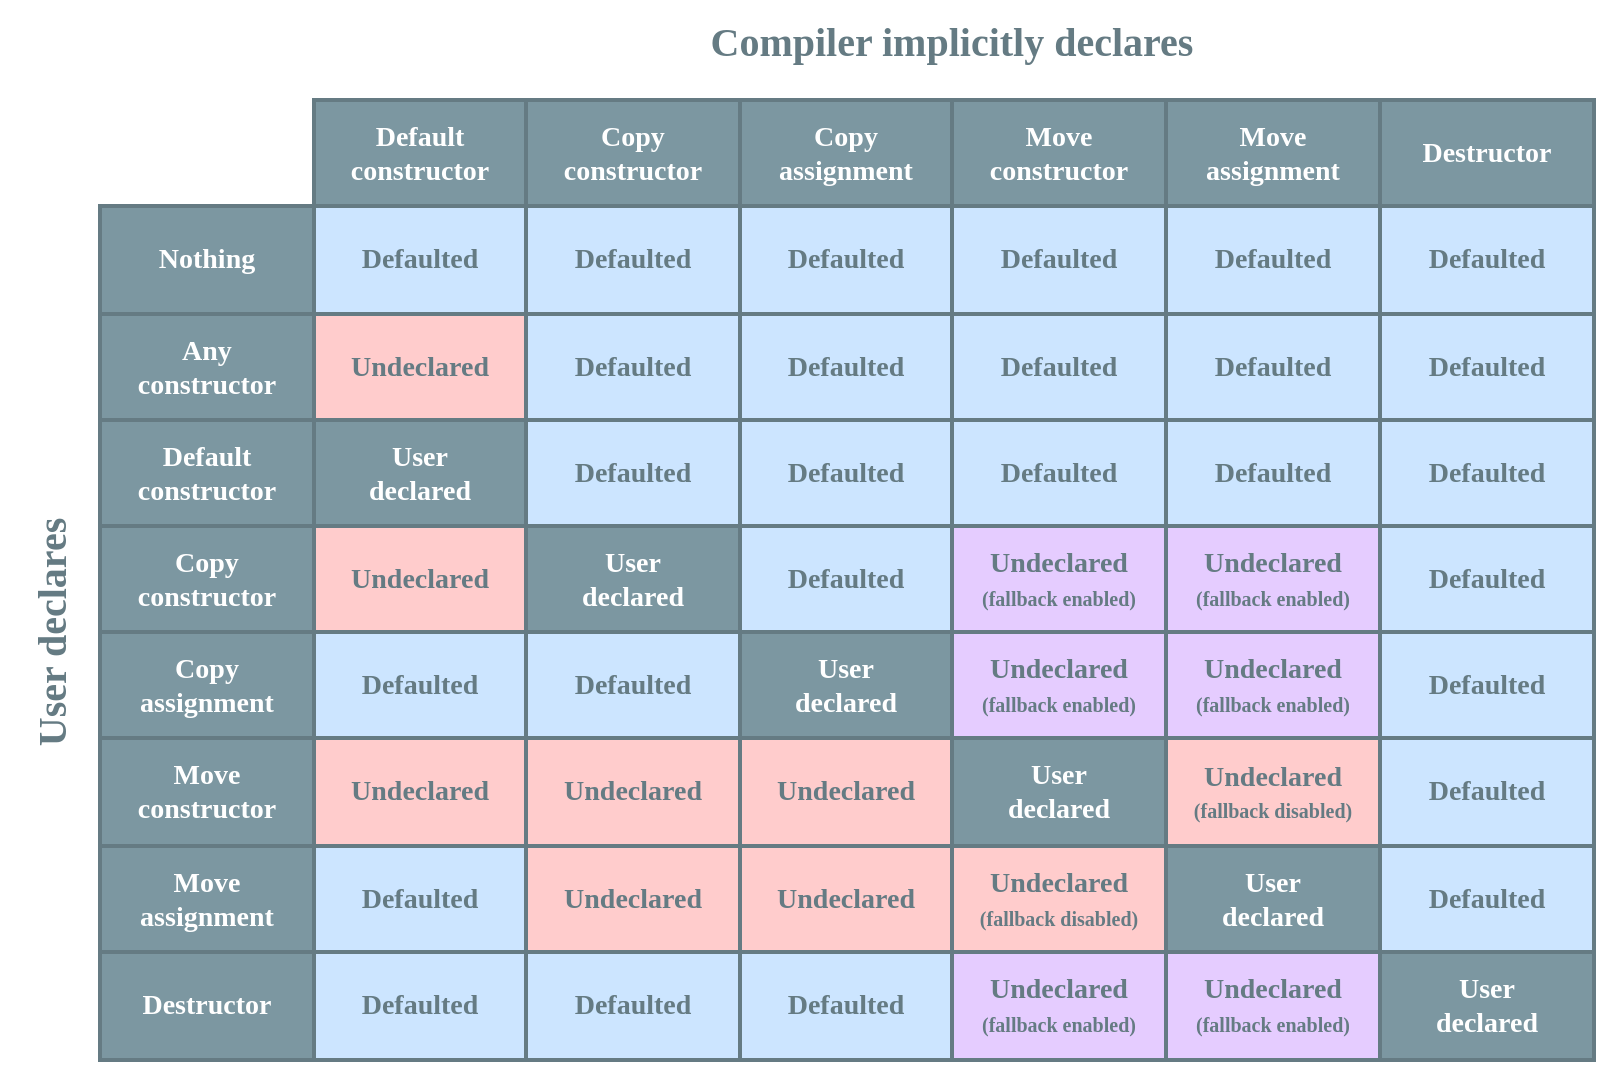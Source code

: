 <mxfile version="13.4.5" type="device"><diagram id="DsYhUr4cd_G1YVojlsjP" name="Page-1"><mxGraphModel dx="982" dy="595" grid="1" gridSize="10" guides="1" tooltips="1" connect="1" arrows="1" fold="1" page="1" pageScale="1" pageWidth="900" pageHeight="600" math="0" shadow="0" extFonts="Ubuntu^https://fonts.googleapis.com/css?family=Ubuntu|Inconsolata^https://fonts.googleapis.com/css?family=Inconsolata"><root><mxCell id="0"/><mxCell id="1" parent="0"/><mxCell id="27Cde9gf_TuyGx3KjBF0-42" value="" style="rounded=0;whiteSpace=wrap;html=1;labelBackgroundColor=none;fillColor=none;fontFamily=Ubuntu;fontSize=14;fontColor=#657B83;strokeColor=none;" parent="1" vertex="1"><mxGeometry x="30" y="30" width="810" height="540" as="geometry"/></mxCell><mxCell id="27Cde9gf_TuyGx3KjBF0-1" value="&lt;font style=&quot;font-size: 20px&quot; face=&quot;Ubuntu&quot; color=&quot;#657b83&quot;&gt;&lt;b&gt;Compiler implicitly declares&lt;/b&gt;&lt;/font&gt;" style="text;html=1;strokeColor=none;fillColor=none;align=center;verticalAlign=middle;whiteSpace=wrap;rounded=0;" parent="1" vertex="1"><mxGeometry x="351" y="40" width="310" height="20" as="geometry"/></mxCell><mxCell id="27Cde9gf_TuyGx3KjBF0-2" value="&lt;font style=&quot;font-size: 20px&quot; face=&quot;Ubuntu&quot; color=&quot;#657b83&quot;&gt;&lt;b&gt;User declares&lt;/b&gt;&lt;/font&gt;" style="text;html=1;strokeColor=none;fillColor=none;align=center;verticalAlign=middle;whiteSpace=wrap;rounded=0;rotation=-90;" parent="1" vertex="1"><mxGeometry x="-100" y="336" width="310" height="20" as="geometry"/></mxCell><mxCell id="27Cde9gf_TuyGx3KjBF0-4" value="&lt;meta charset=&quot;utf-8&quot;&gt;&lt;span style=&quot;color: rgb(101, 123, 131); font-family: ubuntu; font-size: 14px; letter-spacing: normal; text-align: center; text-indent: 0px; text-transform: none; word-spacing: 0px; display: inline; float: none;&quot;&gt;Defaulted&lt;/span&gt;" style="shape=partialRectangle;html=1;whiteSpace=wrap;connectable=0;fillColor=#CCE5FF;strokeWidth=2;strokeColor=#657B83;fontColor=#657B83;fontFamily=Ubuntu;fontSize=14;fontStyle=1;labelBackgroundColor=none;" parent="1" vertex="1"><mxGeometry x="613" y="240" width="107" height="53" as="geometry"/></mxCell><mxCell id="27Cde9gf_TuyGx3KjBF0-5" value="Undeclared&lt;br&gt;&lt;font style=&quot;font-size: 10px&quot;&gt;(fallback enabled)&lt;/font&gt;" style="shape=partialRectangle;html=1;whiteSpace=wrap;connectable=0;fillColor=#E5CCFF;strokeWidth=2;strokeColor=#657B83;fontColor=#657B83;fontFamily=Ubuntu;fontSize=14;fontStyle=1;labelBackgroundColor=none;" parent="1" vertex="1"><mxGeometry x="613" y="506" width="107" height="54" as="geometry"/></mxCell><mxCell id="27Cde9gf_TuyGx3KjBF0-6" value="Undeclared&lt;br&gt;&lt;font style=&quot;font-size: 10px&quot;&gt;(fallback enabled)&lt;/font&gt;" style="shape=partialRectangle;html=1;whiteSpace=wrap;connectable=0;fillColor=#E5CCFF;strokeWidth=2;strokeColor=#657B83;fontColor=#657B83;fontFamily=Ubuntu;fontSize=14;fontStyle=1;labelBackgroundColor=none;" parent="1" vertex="1"><mxGeometry x="613" y="293" width="107" height="53" as="geometry"/></mxCell><mxCell id="27Cde9gf_TuyGx3KjBF0-7" value="Move&lt;br&gt;assignment" style="shape=partialRectangle;html=1;whiteSpace=wrap;connectable=0;fillColor=#7C97A1;strokeWidth=2;strokeColor=#657B83;fontColor=#FFFFFF;fontFamily=Ubuntu;fontSize=14;fontStyle=1" parent="1" vertex="1"><mxGeometry x="613" y="80" width="107" height="53" as="geometry"/></mxCell><mxCell id="27Cde9gf_TuyGx3KjBF0-8" value="Defaulted" style="shape=partialRectangle;html=1;whiteSpace=wrap;connectable=0;fillColor=#CCE5FF;strokeWidth=2;strokeColor=#657B83;fontColor=#657B83;fontFamily=Ubuntu;fontSize=14;fontStyle=1;labelBackgroundColor=none;" parent="1" vertex="1"><mxGeometry x="613" y="133" width="107" height="54" as="geometry"/></mxCell><mxCell id="27Cde9gf_TuyGx3KjBF0-9" value="&lt;meta charset=&quot;utf-8&quot;&gt;&lt;span style=&quot;color: rgb(101, 123, 131); font-family: ubuntu; font-size: 14px; letter-spacing: normal; text-align: center; text-indent: 0px; text-transform: none; word-spacing: 0px; display: inline; float: none;&quot;&gt;Defaulted&lt;/span&gt;" style="shape=partialRectangle;html=1;whiteSpace=wrap;connectable=0;fillColor=#CCE5FF;strokeWidth=2;strokeColor=#657B83;fontColor=#657B83;fontFamily=Ubuntu;fontSize=14;fontStyle=1;labelBackgroundColor=none;" parent="1" vertex="1"><mxGeometry x="613" y="187" width="107" height="53" as="geometry"/></mxCell><mxCell id="27Cde9gf_TuyGx3KjBF0-37" value="Undeclared&lt;br&gt;&lt;font style=&quot;font-size: 10px&quot;&gt;(fallback enabled)&lt;/font&gt;" style="shape=partialRectangle;html=1;whiteSpace=wrap;connectable=0;fillColor=#E5CCFF;strokeWidth=2;strokeColor=#657B83;fontColor=#657B83;fontFamily=Ubuntu;fontSize=14;fontStyle=1;labelBackgroundColor=none;" parent="1" vertex="1"><mxGeometry x="613" y="346" width="107" height="53" as="geometry"/></mxCell><mxCell id="27Cde9gf_TuyGx3KjBF0-38" value="&lt;span style=&quot;font-size: 14px&quot;&gt;Undeclared&lt;/span&gt;&lt;br style=&quot;font-size: 14px&quot;&gt;&lt;font style=&quot;font-size: 10px&quot;&gt;(fallback disabled)&lt;/font&gt;" style="shape=partialRectangle;html=1;whiteSpace=wrap;connectable=0;strokeWidth=2;strokeColor=#657B83;fontColor=#657B83;fontFamily=Ubuntu;fontStyle=1;labelBackgroundColor=none;fillColor=#FFCCCC;" parent="1" vertex="1"><mxGeometry x="613" y="399" width="107" height="54" as="geometry"/></mxCell><mxCell id="27Cde9gf_TuyGx3KjBF0-39" value="&lt;meta charset=&quot;utf-8&quot;&gt;&lt;span style=&quot;font-family: ubuntu; font-size: 14px; letter-spacing: normal; text-align: center; text-indent: 0px; text-transform: none; word-spacing: 0px; display: inline; float: none;&quot;&gt;User&lt;/span&gt;&lt;br style=&quot;font-family: ubuntu; font-size: 14px; letter-spacing: normal; text-align: center; text-indent: 0px; text-transform: none; word-spacing: 0px;&quot;&gt;&lt;span style=&quot;font-family: ubuntu; font-size: 14px; letter-spacing: normal; text-align: center; text-indent: 0px; text-transform: none; word-spacing: 0px; display: inline; float: none;&quot;&gt;declared&lt;/span&gt;" style="shape=partialRectangle;html=1;whiteSpace=wrap;connectable=0;fillColor=#7C97A1;strokeWidth=2;strokeColor=#657B83;fontColor=#FFFFFF;fontFamily=Ubuntu;fontStyle=1;labelBackgroundColor=none;" parent="1" vertex="1"><mxGeometry x="613" y="453" width="107" height="53" as="geometry"/></mxCell><mxCell id="27Cde9gf_TuyGx3KjBF0-40" value="&lt;span style=&quot;font-size: 14px&quot;&gt;&lt;font style=&quot;font-size: 14px&quot;&gt;Default&lt;br&gt;constructor&lt;/font&gt;&lt;/span&gt;" style="shape=partialRectangle;html=1;whiteSpace=wrap;connectable=0;fillColor=#7C97A1;strokeWidth=2;strokeColor=#657B83;fontColor=#FFFFFF;fontFamily=Ubuntu;fontSize=14;fontStyle=1" parent="1" vertex="1"><mxGeometry x="187" y="80" width="106" height="53" as="geometry"/></mxCell><mxCell id="27Cde9gf_TuyGx3KjBF0-41" value="Destructor" style="shape=partialRectangle;html=1;whiteSpace=wrap;connectable=0;fillColor=#7C97A1;strokeWidth=2;strokeColor=#657B83;fontColor=#FFFFFF;fontFamily=Ubuntu;fontSize=14;fontStyle=1" parent="1" vertex="1"><mxGeometry x="720" y="80" width="107" height="53" as="geometry"/></mxCell><mxCell id="Ty6f3pxbvOMexGkew1yE-15" value="" style="html=1;whiteSpace=wrap;collapsible=0;dropTarget=0;pointerEvents=0;fillColor=#7C97A1;strokeColor=#657B83;points=[[0,0.5],[1,0.5]];portConstraint=eastwest;strokeWidth=2;fontColor=#FFFFFF;fontFamily=Ubuntu;fontSize=14;fontStyle=1" parent="1" vertex="1"><mxGeometry x="293" y="80" width="320" height="53" as="geometry"/></mxCell><mxCell id="Ty6f3pxbvOMexGkew1yE-19" value="" style="html=1;whiteSpace=wrap;collapsible=0;dropTarget=0;pointerEvents=0;fillColor=none;strokeColor=#657B83;points=[[0,0.5],[1,0.5]];portConstraint=eastwest;strokeWidth=2;fontColor=#657B83;fontFamily=Ubuntu;fontSize=14;fontStyle=1" parent="1" vertex="1"><mxGeometry x="293" y="133" width="320" height="54" as="geometry"/></mxCell><mxCell id="Ty6f3pxbvOMexGkew1yE-23" value="" style="html=1;whiteSpace=wrap;collapsible=0;dropTarget=0;pointerEvents=0;fillColor=none;strokeColor=#657B83;points=[[0,0.5],[1,0.5]];portConstraint=eastwest;strokeWidth=2;fontColor=#657B83;fontFamily=Ubuntu;fontSize=14;fontStyle=1" parent="1" vertex="1"><mxGeometry x="293" y="187" width="320" height="53" as="geometry"/></mxCell><mxCell id="Ty6f3pxbvOMexGkew1yE-20" value="Defaulted" style="shape=partialRectangle;html=1;whiteSpace=wrap;connectable=0;fillColor=#CCE5FF;strokeWidth=2;strokeColor=#657B83;fontColor=#657B83;fontFamily=Ubuntu;fontSize=14;fontStyle=1;labelBackgroundColor=none;" parent="1" vertex="1"><mxGeometry x="293" y="133" width="107" height="54" as="geometry"/></mxCell><mxCell id="Ty6f3pxbvOMexGkew1yE-21" value="Defaulted" style="shape=partialRectangle;html=1;whiteSpace=wrap;connectable=0;fillColor=#CCE5FF;strokeWidth=2;strokeColor=#657B83;fontColor=#657B83;fontFamily=Ubuntu;fontSize=14;fontStyle=1;labelBackgroundColor=none;" parent="1" vertex="1"><mxGeometry x="400" y="133" width="106" height="54" as="geometry"/></mxCell><mxCell id="Ty6f3pxbvOMexGkew1yE-22" value="Defaulted" style="shape=partialRectangle;html=1;whiteSpace=wrap;connectable=0;fillColor=#CCE5FF;strokeWidth=2;strokeColor=#657B83;fontColor=#657B83;fontFamily=Ubuntu;fontSize=14;fontStyle=1;labelBackgroundColor=none;" parent="1" vertex="1"><mxGeometry x="506" y="133" width="107" height="54" as="geometry"/></mxCell><mxCell id="Ty6f3pxbvOMexGkew1yE-7" value="Nothing" style="shape=partialRectangle;html=1;whiteSpace=wrap;connectable=0;fillColor=#7C97A1;strokeWidth=2;strokeColor=#657B83;fontColor=#FFFFFF;fontFamily=Ubuntu;fontSize=14;fontStyle=1" parent="1" vertex="1"><mxGeometry x="80" y="133" width="107" height="54" as="geometry"/></mxCell><mxCell id="Ty6f3pxbvOMexGkew1yE-8" value="Defaulted" style="shape=partialRectangle;html=1;whiteSpace=wrap;connectable=0;fillColor=#CCE5FF;strokeWidth=2;strokeColor=#657B83;fontColor=#657B83;fontFamily=Ubuntu;fontSize=14;fontStyle=1" parent="1" vertex="1"><mxGeometry x="187" y="133" width="106" height="54" as="geometry"/></mxCell><mxCell id="Ty6f3pxbvOMexGkew1yE-9" value="Defaulted" style="shape=partialRectangle;html=1;whiteSpace=wrap;connectable=0;fillColor=#CCE5FF;strokeWidth=2;strokeColor=#657B83;fontColor=#657B83;fontFamily=Ubuntu;fontSize=14;fontStyle=1;labelBackgroundColor=none;" parent="1" vertex="1"><mxGeometry x="720" y="133" width="107" height="54" as="geometry"/></mxCell><mxCell id="Ty6f3pxbvOMexGkew1yE-11" value="Any&lt;br&gt;constructor" style="shape=partialRectangle;html=1;whiteSpace=wrap;connectable=0;fillColor=#7C97A1;strokeWidth=2;strokeColor=#657B83;fontColor=#FFFFFF;fontFamily=Ubuntu;fontSize=14;fontStyle=1" parent="1" vertex="1"><mxGeometry x="80" y="187" width="107" height="53" as="geometry"/></mxCell><mxCell id="Ty6f3pxbvOMexGkew1yE-12" value="Undeclared" style="shape=partialRectangle;html=1;whiteSpace=wrap;connectable=0;strokeWidth=2;strokeColor=#657B83;fontColor=#657B83;fontFamily=Ubuntu;fontSize=14;fontStyle=1;labelBackgroundColor=none;fillColor=#FFCCCC;" parent="1" vertex="1"><mxGeometry x="187" y="187" width="106" height="53" as="geometry"/></mxCell><mxCell id="Ty6f3pxbvOMexGkew1yE-13" value="&lt;span&gt;Defaulted&lt;/span&gt;" style="shape=partialRectangle;html=1;whiteSpace=wrap;connectable=0;fillColor=#CCE5FF;strokeWidth=2;strokeColor=#657B83;fontColor=#657B83;fontFamily=Ubuntu;fontSize=14;fontStyle=1;labelBackgroundColor=none;" parent="1" vertex="1"><mxGeometry x="720" y="187" width="107" height="53" as="geometry"/></mxCell><mxCell id="Ty6f3pxbvOMexGkew1yE-47" value="&lt;span&gt;Destructor&lt;/span&gt;" style="shape=partialRectangle;html=1;whiteSpace=wrap;connectable=0;fillColor=#7C97A1;strokeWidth=2;strokeColor=#657B83;fontColor=#FFFFFF;fontFamily=Ubuntu;fontSize=14;fontStyle=1" parent="1" vertex="1"><mxGeometry x="80" y="506" width="107" height="54" as="geometry"/></mxCell><mxCell id="Ty6f3pxbvOMexGkew1yE-48" value="&lt;meta charset=&quot;utf-8&quot;&gt;&lt;span style=&quot;color: rgb(101, 123, 131); font-family: ubuntu; font-size: 14px; letter-spacing: normal; text-align: center; text-indent: 0px; text-transform: none; word-spacing: 0px; display: inline; float: none;&quot;&gt;Defaulted&lt;/span&gt;" style="shape=partialRectangle;html=1;whiteSpace=wrap;connectable=0;fillColor=#CCE5FF;strokeWidth=2;strokeColor=#657B83;fontColor=#657B83;fontFamily=Ubuntu;fontSize=14;fontStyle=1;labelBackgroundColor=none;" parent="1" vertex="1"><mxGeometry x="187" y="506" width="106" height="54" as="geometry"/></mxCell><mxCell id="Ty6f3pxbvOMexGkew1yE-49" value="&lt;span&gt;User&lt;/span&gt;&lt;br&gt;&lt;span&gt;declared&lt;/span&gt;" style="shape=partialRectangle;html=1;whiteSpace=wrap;connectable=0;fillColor=#7C97A1;strokeWidth=2;strokeColor=#657B83;fontColor=#FFFFFF;fontFamily=Ubuntu;fontSize=14;fontStyle=1" parent="1" vertex="1"><mxGeometry x="720" y="506" width="107" height="54" as="geometry"/></mxCell><mxCell id="Ty6f3pxbvOMexGkew1yE-43" value="&lt;span&gt;Default&lt;br&gt;constructor&lt;/span&gt;" style="shape=partialRectangle;html=1;whiteSpace=wrap;connectable=0;fillColor=#7C97A1;strokeWidth=2;strokeColor=#657B83;fontColor=#FFFFFF;fontFamily=Ubuntu;fontSize=14;fontStyle=1" parent="1" vertex="1"><mxGeometry x="80" y="240" width="107" height="53" as="geometry"/></mxCell><mxCell id="Ty6f3pxbvOMexGkew1yE-44" value="User&lt;br&gt;declared" style="shape=partialRectangle;html=1;whiteSpace=wrap;connectable=0;fillColor=#7C97A1;strokeWidth=2;strokeColor=#657B83;fontColor=#FFFFFF;fontFamily=Ubuntu;fontSize=14;fontStyle=1" parent="1" vertex="1"><mxGeometry x="187" y="240" width="106" height="53" as="geometry"/></mxCell><mxCell id="Ty6f3pxbvOMexGkew1yE-45" value="&lt;meta charset=&quot;utf-8&quot;&gt;&lt;span style=&quot;color: rgb(101, 123, 131); font-family: ubuntu; font-size: 14px; letter-spacing: normal; text-align: center; text-indent: 0px; text-transform: none; word-spacing: 0px; display: inline; float: none;&quot;&gt;Defaulted&lt;/span&gt;" style="shape=partialRectangle;html=1;whiteSpace=wrap;connectable=0;fillColor=#CCE5FF;strokeWidth=2;strokeColor=#657B83;fontColor=#657B83;fontFamily=Ubuntu;fontSize=14;fontStyle=1;labelBackgroundColor=none;" parent="1" vertex="1"><mxGeometry x="720" y="240" width="107" height="53" as="geometry"/></mxCell><mxCell id="Ty6f3pxbvOMexGkew1yE-51" value="&lt;span&gt;Copy&lt;br&gt;constructor&lt;/span&gt;" style="shape=partialRectangle;html=1;whiteSpace=wrap;connectable=0;fillColor=#7C97A1;strokeWidth=2;strokeColor=#657B83;fontColor=#FFFFFF;fontFamily=Ubuntu;fontSize=14;fontStyle=1" parent="1" vertex="1"><mxGeometry x="80" y="293" width="107" height="53" as="geometry"/></mxCell><mxCell id="Ty6f3pxbvOMexGkew1yE-52" value="Undeclared" style="shape=partialRectangle;html=1;whiteSpace=wrap;connectable=0;strokeWidth=2;strokeColor=#657B83;fontColor=#657B83;fontFamily=Ubuntu;fontSize=14;fontStyle=1;labelBackgroundColor=none;fillColor=#FFCCCC;" parent="1" vertex="1"><mxGeometry x="187" y="293" width="106" height="53" as="geometry"/></mxCell><mxCell id="Ty6f3pxbvOMexGkew1yE-53" value="&lt;meta charset=&quot;utf-8&quot;&gt;&lt;span style=&quot;color: rgb(101, 123, 131); font-family: ubuntu; font-size: 14px; letter-spacing: normal; text-align: center; text-indent: 0px; text-transform: none; word-spacing: 0px; display: inline; float: none;&quot;&gt;Defaulted&lt;/span&gt;" style="shape=partialRectangle;html=1;whiteSpace=wrap;connectable=0;fillColor=#CCE5FF;strokeWidth=2;strokeColor=#657B83;fontColor=#657B83;fontFamily=Ubuntu;fontSize=14;fontStyle=1;labelBackgroundColor=none;" parent="1" vertex="1"><mxGeometry x="720" y="293" width="107" height="53" as="geometry"/></mxCell><mxCell id="27Cde9gf_TuyGx3KjBF0-13" value="&lt;span style=&quot;font-family: ubuntu; font-size: 14px; font-style: normal; font-weight: 700; letter-spacing: normal; text-align: center; text-indent: 0px; text-transform: none; word-spacing: 0px; display: inline; float: none;&quot;&gt;Copy&lt;br&gt;assignment&lt;/span&gt;" style="shape=partialRectangle;html=1;whiteSpace=wrap;connectable=0;fillColor=#7C97A1;strokeWidth=2;strokeColor=#657B83;fontColor=#FFFFFF;fontFamily=Ubuntu;fontSize=14;fontStyle=1;labelBackgroundColor=none;" parent="1" vertex="1"><mxGeometry x="80" y="346" width="107" height="53" as="geometry"/></mxCell><mxCell id="27Cde9gf_TuyGx3KjBF0-14" value="&lt;span&gt;Defaulted&lt;/span&gt;" style="shape=partialRectangle;html=1;whiteSpace=wrap;connectable=0;fillColor=#CCE5FF;strokeWidth=2;strokeColor=#657B83;fontColor=#657B83;fontFamily=Ubuntu;fontSize=14;fontStyle=1;labelBackgroundColor=none;" parent="1" vertex="1"><mxGeometry x="187" y="346" width="106" height="53" as="geometry"/></mxCell><mxCell id="27Cde9gf_TuyGx3KjBF0-15" value="&lt;span&gt;Defaulted&lt;/span&gt;" style="shape=partialRectangle;html=1;whiteSpace=wrap;connectable=0;fillColor=#CCE5FF;strokeWidth=2;strokeColor=#657B83;fontColor=#657B83;fontFamily=Ubuntu;fontSize=14;fontStyle=1;labelBackgroundColor=none;" parent="1" vertex="1"><mxGeometry x="720" y="346" width="107" height="53" as="geometry"/></mxCell><mxCell id="27Cde9gf_TuyGx3KjBF0-17" value="&lt;span&gt;Move&lt;br&gt;constructor&lt;/span&gt;" style="shape=partialRectangle;html=1;whiteSpace=wrap;connectable=0;fillColor=#7C97A1;strokeWidth=2;strokeColor=#657B83;fontColor=#FFFFFF;fontFamily=Ubuntu;fontSize=14;fontStyle=1" parent="1" vertex="1"><mxGeometry x="80" y="399" width="107" height="54" as="geometry"/></mxCell><mxCell id="27Cde9gf_TuyGx3KjBF0-18" value="Undeclared" style="shape=partialRectangle;html=1;whiteSpace=wrap;connectable=0;strokeWidth=2;strokeColor=#657B83;fontColor=#657B83;fontFamily=Ubuntu;fontSize=14;fontStyle=1;labelBackgroundColor=none;fillColor=#FFCCCC;" parent="1" vertex="1"><mxGeometry x="187" y="399" width="106" height="54" as="geometry"/></mxCell><mxCell id="27Cde9gf_TuyGx3KjBF0-19" value="&lt;span&gt;Defaulted&lt;/span&gt;" style="shape=partialRectangle;html=1;whiteSpace=wrap;connectable=0;fillColor=#CCE5FF;strokeWidth=2;strokeColor=#657B83;fontColor=#657B83;fontFamily=Ubuntu;fontSize=14;fontStyle=1" parent="1" vertex="1"><mxGeometry x="720" y="399" width="107" height="54" as="geometry"/></mxCell><mxCell id="27Cde9gf_TuyGx3KjBF0-21" value="Move&lt;br&gt;assignment" style="shape=partialRectangle;html=1;whiteSpace=wrap;connectable=0;fillColor=#7C97A1;strokeWidth=2;strokeColor=#657B83;fontColor=#FFFFFF;fontFamily=Ubuntu;fontSize=14;fontStyle=1" parent="1" vertex="1"><mxGeometry x="80" y="453" width="107" height="53" as="geometry"/></mxCell><mxCell id="27Cde9gf_TuyGx3KjBF0-22" value="&lt;span&gt;Defaulted&lt;/span&gt;" style="shape=partialRectangle;html=1;whiteSpace=wrap;connectable=0;fillColor=#CCE5FF;strokeWidth=2;strokeColor=#657B83;fontColor=#657B83;fontFamily=Ubuntu;fontSize=14;fontStyle=1;labelBackgroundColor=none;" parent="1" vertex="1"><mxGeometry x="187" y="453" width="106" height="53" as="geometry"/></mxCell><mxCell id="27Cde9gf_TuyGx3KjBF0-23" value="&lt;span&gt;Defaulted&lt;/span&gt;" style="shape=partialRectangle;html=1;whiteSpace=wrap;connectable=0;fillColor=#CCE5FF;strokeWidth=2;strokeColor=#657B83;fontColor=#657B83;fontFamily=Ubuntu;fontSize=14;fontStyle=1" parent="1" vertex="1"><mxGeometry x="720" y="453" width="107" height="53" as="geometry"/></mxCell><mxCell id="27Cde9gf_TuyGx3KjBF0-25" value="" style="html=1;whiteSpace=wrap;collapsible=0;dropTarget=0;pointerEvents=0;fillColor=none;strokeColor=#657B83;points=[[0,0.5],[1,0.5]];portConstraint=eastwest;strokeWidth=2;fontColor=#657B83;fontFamily=Ubuntu;fontSize=14;fontStyle=1" parent="1" vertex="1"><mxGeometry x="293" y="346" width="320" height="53" as="geometry"/></mxCell><mxCell id="27Cde9gf_TuyGx3KjBF0-29" value="" style="html=1;whiteSpace=wrap;collapsible=0;dropTarget=0;pointerEvents=0;fillColor=none;strokeColor=#657B83;points=[[0,0.5],[1,0.5]];portConstraint=eastwest;strokeWidth=2;fontColor=#657B83;fontFamily=Ubuntu;fontSize=14;fontStyle=1" parent="1" vertex="1"><mxGeometry x="293" y="399" width="320" height="54" as="geometry"/></mxCell><mxCell id="27Cde9gf_TuyGx3KjBF0-33" value="" style="html=1;whiteSpace=wrap;collapsible=0;dropTarget=0;pointerEvents=0;fillColor=none;strokeColor=#657B83;points=[[0,0.5],[1,0.5]];portConstraint=eastwest;strokeWidth=2;fontColor=#657B83;fontFamily=Ubuntu;fontSize=14;fontStyle=1" parent="1" vertex="1"><mxGeometry x="293" y="453" width="320" height="53" as="geometry"/></mxCell><mxCell id="27Cde9gf_TuyGx3KjBF0-34" value="Undeclared" style="shape=partialRectangle;html=1;whiteSpace=wrap;connectable=0;fillColor=#FFCCCC;strokeWidth=2;strokeColor=#657B83;fontColor=#657B83;fontFamily=Ubuntu;fontSize=14;fontStyle=1" parent="1" vertex="1"><mxGeometry x="293" y="453" width="107" height="53" as="geometry"/></mxCell><mxCell id="27Cde9gf_TuyGx3KjBF0-35" value="Undeclared" style="shape=partialRectangle;html=1;whiteSpace=wrap;connectable=0;fillColor=#FFCCCC;strokeWidth=2;strokeColor=#657B83;fontColor=#657B83;fontFamily=Ubuntu;fontSize=14;fontStyle=1" parent="1" vertex="1"><mxGeometry x="400" y="453" width="106" height="53" as="geometry"/></mxCell><mxCell id="27Cde9gf_TuyGx3KjBF0-36" value="Undeclared&lt;br&gt;&lt;font style=&quot;font-size: 10px&quot;&gt;(fallback disabled)&lt;/font&gt;" style="shape=partialRectangle;html=1;whiteSpace=wrap;connectable=0;strokeWidth=2;strokeColor=#657B83;fontColor=#657B83;fontFamily=Ubuntu;fontSize=14;fontStyle=1;labelBackgroundColor=none;fillColor=#FFCCCC;" parent="1" vertex="1"><mxGeometry x="506" y="453" width="107" height="53" as="geometry"/></mxCell><mxCell id="27Cde9gf_TuyGx3KjBF0-30" value="Undeclared" style="shape=partialRectangle;html=1;whiteSpace=wrap;connectable=0;strokeWidth=2;strokeColor=#657B83;fontColor=#657B83;fontFamily=Ubuntu;fontSize=14;fontStyle=1;fillColor=#FFCCCC;" parent="1" vertex="1"><mxGeometry x="293" y="399" width="107" height="54" as="geometry"/></mxCell><mxCell id="27Cde9gf_TuyGx3KjBF0-31" value="Undeclared" style="shape=partialRectangle;html=1;whiteSpace=wrap;connectable=0;strokeWidth=2;strokeColor=#657B83;fontColor=#657B83;fontFamily=Ubuntu;fontSize=14;fontStyle=1;fillColor=#FFCCCC;" parent="1" vertex="1"><mxGeometry x="400" y="399" width="106" height="54" as="geometry"/></mxCell><mxCell id="27Cde9gf_TuyGx3KjBF0-32" value="&lt;meta charset=&quot;utf-8&quot;&gt;&lt;span style=&quot;font-family: ubuntu; font-size: 14px; letter-spacing: normal; text-align: center; text-indent: 0px; text-transform: none; word-spacing: 0px; display: inline; float: none;&quot;&gt;User&lt;/span&gt;&lt;br style=&quot;font-family: ubuntu; font-size: 14px; letter-spacing: normal; text-align: center; text-indent: 0px; text-transform: none; word-spacing: 0px;&quot;&gt;&lt;span style=&quot;font-family: ubuntu; font-size: 14px; letter-spacing: normal; text-align: center; text-indent: 0px; text-transform: none; word-spacing: 0px; display: inline; float: none;&quot;&gt;declared&lt;/span&gt;" style="shape=partialRectangle;html=1;whiteSpace=wrap;connectable=0;fillColor=#7C97A1;strokeWidth=2;strokeColor=#657B83;fontColor=#FFFFFF;fontFamily=Ubuntu;fontSize=14;fontStyle=1;labelBackgroundColor=none;" parent="1" vertex="1"><mxGeometry x="506" y="399" width="107" height="54" as="geometry"/></mxCell><mxCell id="27Cde9gf_TuyGx3KjBF0-26" value="&lt;span&gt;Defaulted&lt;/span&gt;" style="shape=partialRectangle;html=1;whiteSpace=wrap;connectable=0;fillColor=#CCE5FF;strokeWidth=2;strokeColor=#657B83;fontColor=#657B83;fontFamily=Ubuntu;fontSize=14;fontStyle=1;labelBackgroundColor=none;" parent="1" vertex="1"><mxGeometry x="293" y="346" width="107" height="53" as="geometry"/></mxCell><mxCell id="27Cde9gf_TuyGx3KjBF0-27" value="&lt;meta charset=&quot;utf-8&quot;&gt;&lt;span style=&quot;font-family: ubuntu; font-size: 14px; letter-spacing: normal; text-align: center; text-indent: 0px; text-transform: none; word-spacing: 0px; display: inline; float: none;&quot;&gt;User&lt;/span&gt;&lt;br style=&quot;font-family: ubuntu; font-size: 14px; letter-spacing: normal; text-align: center; text-indent: 0px; text-transform: none; word-spacing: 0px;&quot;&gt;&lt;span style=&quot;font-family: ubuntu; font-size: 14px; letter-spacing: normal; text-align: center; text-indent: 0px; text-transform: none; word-spacing: 0px; display: inline; float: none;&quot;&gt;declared&lt;/span&gt;" style="shape=partialRectangle;html=1;whiteSpace=wrap;connectable=0;fillColor=#7C97A1;strokeWidth=2;strokeColor=#657B83;fontColor=#FFFFFF;fontFamily=Ubuntu;fontSize=14;fontStyle=1;labelBackgroundColor=none;" parent="1" vertex="1"><mxGeometry x="400" y="346" width="106" height="53" as="geometry"/></mxCell><mxCell id="27Cde9gf_TuyGx3KjBF0-28" value="Undeclared&lt;br&gt;&lt;font style=&quot;font-size: 10px&quot;&gt;(fallback enabled)&lt;/font&gt;" style="shape=partialRectangle;html=1;whiteSpace=wrap;connectable=0;fillColor=#E5CCFF;strokeWidth=2;strokeColor=#657B83;fontColor=#657B83;fontFamily=Ubuntu;fontSize=14;fontStyle=1;labelBackgroundColor=none;" parent="1" vertex="1"><mxGeometry x="506" y="346" width="107" height="53" as="geometry"/></mxCell><mxCell id="Ty6f3pxbvOMexGkew1yE-55" value="" style="html=1;whiteSpace=wrap;collapsible=0;dropTarget=0;pointerEvents=0;fillColor=none;strokeColor=#657B83;points=[[0,0.5],[1,0.5]];portConstraint=eastwest;strokeWidth=2;fontColor=#657B83;fontFamily=Ubuntu;fontSize=14;fontStyle=1" parent="1" vertex="1"><mxGeometry x="293" y="240" width="320" height="53" as="geometry"/></mxCell><mxCell id="Ty6f3pxbvOMexGkew1yE-63" value="" style="html=1;whiteSpace=wrap;collapsible=0;dropTarget=0;pointerEvents=0;fillColor=none;strokeColor=#657B83;points=[[0,0.5],[1,0.5]];portConstraint=eastwest;strokeWidth=2;fontColor=#657B83;fontFamily=Ubuntu;fontSize=14;fontStyle=1" parent="1" vertex="1"><mxGeometry x="293" y="293" width="320" height="53" as="geometry"/></mxCell><mxCell id="Ty6f3pxbvOMexGkew1yE-64" value="&lt;meta charset=&quot;utf-8&quot;&gt;&lt;span style=&quot;font-family: ubuntu; font-size: 14px; letter-spacing: normal; text-align: center; text-indent: 0px; text-transform: none; word-spacing: 0px; display: inline; float: none;&quot;&gt;User&lt;/span&gt;&lt;br style=&quot;font-family: ubuntu; font-size: 14px; letter-spacing: normal; text-align: center; text-indent: 0px; text-transform: none; word-spacing: 0px;&quot;&gt;&lt;span style=&quot;font-family: ubuntu; font-size: 14px; letter-spacing: normal; text-align: center; text-indent: 0px; text-transform: none; word-spacing: 0px; display: inline; float: none;&quot;&gt;declared&lt;/span&gt;" style="shape=partialRectangle;html=1;whiteSpace=wrap;connectable=0;fillColor=#7C97A1;strokeWidth=2;strokeColor=#657B83;fontColor=#FFFFFF;fontFamily=Ubuntu;fontSize=14;fontStyle=1;labelBackgroundColor=none;" parent="1" vertex="1"><mxGeometry x="293" y="293" width="107" height="53" as="geometry"/></mxCell><mxCell id="Ty6f3pxbvOMexGkew1yE-65" value="&lt;meta charset=&quot;utf-8&quot;&gt;&lt;span style=&quot;color: rgb(101, 123, 131); font-family: ubuntu; font-size: 14px; letter-spacing: normal; text-align: center; text-indent: 0px; text-transform: none; word-spacing: 0px; display: inline; float: none;&quot;&gt;Defaulted&lt;/span&gt;" style="shape=partialRectangle;html=1;whiteSpace=wrap;connectable=0;fillColor=#CCE5FF;strokeWidth=2;strokeColor=#657B83;fontColor=#657B83;fontFamily=Ubuntu;fontSize=14;fontStyle=1;labelBackgroundColor=none;" parent="1" vertex="1"><mxGeometry x="400" y="293" width="106" height="53" as="geometry"/></mxCell><mxCell id="Ty6f3pxbvOMexGkew1yE-66" value="Undeclared&lt;br&gt;&lt;font style=&quot;font-size: 10px&quot;&gt;(fallback enabled)&lt;/font&gt;" style="shape=partialRectangle;html=1;whiteSpace=wrap;connectable=0;fillColor=#E5CCFF;strokeWidth=2;strokeColor=#657B83;fontColor=#657B83;fontFamily=Ubuntu;fontSize=14;fontStyle=1;labelBackgroundColor=none;" parent="1" vertex="1"><mxGeometry x="506" y="293" width="107" height="53" as="geometry"/></mxCell><mxCell id="Ty6f3pxbvOMexGkew1yE-60" value="&lt;meta charset=&quot;utf-8&quot;&gt;&lt;span style=&quot;color: rgb(101, 123, 131); font-family: ubuntu; font-size: 14px; letter-spacing: normal; text-align: center; text-indent: 0px; text-transform: none; word-spacing: 0px; display: inline; float: none;&quot;&gt;Defaulted&lt;/span&gt;" style="shape=partialRectangle;html=1;whiteSpace=wrap;connectable=0;fillColor=#CCE5FF;strokeWidth=2;strokeColor=#657B83;fontColor=#657B83;fontFamily=Ubuntu;fontSize=14;fontStyle=1;labelBackgroundColor=none;" parent="1" vertex="1"><mxGeometry x="293" y="506" width="107" height="54" as="geometry"/></mxCell><mxCell id="Ty6f3pxbvOMexGkew1yE-61" value="&lt;meta charset=&quot;utf-8&quot;&gt;&lt;span style=&quot;color: rgb(101, 123, 131); font-family: ubuntu; font-size: 14px; letter-spacing: normal; text-align: center; text-indent: 0px; text-transform: none; word-spacing: 0px; display: inline; float: none;&quot;&gt;Defaulted&lt;/span&gt;" style="shape=partialRectangle;html=1;whiteSpace=wrap;connectable=0;fillColor=#CCE5FF;strokeWidth=2;strokeColor=#657B83;fontColor=#657B83;fontFamily=Ubuntu;fontSize=14;fontStyle=1;labelBackgroundColor=none;" parent="1" vertex="1"><mxGeometry x="400" y="506" width="106" height="54" as="geometry"/></mxCell><mxCell id="Ty6f3pxbvOMexGkew1yE-62" value="Undeclared&lt;br&gt;&lt;font style=&quot;font-size: 10px&quot;&gt;(fallback enabled)&lt;/font&gt;" style="shape=partialRectangle;html=1;whiteSpace=wrap;connectable=0;fillColor=#E5CCFF;strokeWidth=2;strokeColor=#657B83;fontColor=#657B83;fontFamily=Ubuntu;fontSize=14;fontStyle=1;labelBackgroundColor=none;" parent="1" vertex="1"><mxGeometry x="506" y="506" width="107" height="54" as="geometry"/></mxCell><mxCell id="Ty6f3pxbvOMexGkew1yE-56" value="&lt;meta charset=&quot;utf-8&quot;&gt;&lt;span style=&quot;color: rgb(101, 123, 131); font-family: ubuntu; font-size: 14px; letter-spacing: normal; text-align: center; text-indent: 0px; text-transform: none; word-spacing: 0px; display: inline; float: none;&quot;&gt;Defaulted&lt;/span&gt;" style="shape=partialRectangle;html=1;whiteSpace=wrap;connectable=0;fillColor=#CCE5FF;strokeWidth=2;strokeColor=#657B83;fontColor=#657B83;fontFamily=Ubuntu;fontSize=14;fontStyle=1;labelBackgroundColor=none;" parent="1" vertex="1"><mxGeometry x="293" y="240" width="107" height="53" as="geometry"/></mxCell><mxCell id="Ty6f3pxbvOMexGkew1yE-57" value="&lt;meta charset=&quot;utf-8&quot;&gt;&lt;span style=&quot;color: rgb(101, 123, 131); font-family: ubuntu; font-size: 14px; letter-spacing: normal; text-align: center; text-indent: 0px; text-transform: none; word-spacing: 0px; display: inline; float: none;&quot;&gt;Defaulted&lt;/span&gt;" style="shape=partialRectangle;html=1;whiteSpace=wrap;connectable=0;fillColor=#CCE5FF;strokeWidth=2;strokeColor=#657B83;fontColor=#657B83;fontFamily=Ubuntu;fontSize=14;fontStyle=1;labelBackgroundColor=none;" parent="1" vertex="1"><mxGeometry x="400" y="240" width="106" height="53" as="geometry"/></mxCell><mxCell id="Ty6f3pxbvOMexGkew1yE-58" value="&lt;meta charset=&quot;utf-8&quot;&gt;&lt;span style=&quot;color: rgb(101, 123, 131); font-family: ubuntu; font-size: 14px; letter-spacing: normal; text-align: center; text-indent: 0px; text-transform: none; word-spacing: 0px; display: inline; float: none;&quot;&gt;Defaulted&lt;/span&gt;" style="shape=partialRectangle;html=1;whiteSpace=wrap;connectable=0;fillColor=#CCE5FF;strokeWidth=2;strokeColor=#657B83;fontColor=#657B83;fontFamily=Ubuntu;fontSize=14;fontStyle=1;labelBackgroundColor=none;" parent="1" vertex="1"><mxGeometry x="506" y="240" width="107" height="53" as="geometry"/></mxCell><mxCell id="Ty6f3pxbvOMexGkew1yE-24" value="&lt;meta charset=&quot;utf-8&quot;&gt;&lt;span style=&quot;color: rgb(101, 123, 131); font-family: ubuntu; font-size: 14px; letter-spacing: normal; text-align: center; text-indent: 0px; text-transform: none; word-spacing: 0px; display: inline; float: none;&quot;&gt;Defaulted&lt;/span&gt;" style="shape=partialRectangle;html=1;whiteSpace=wrap;connectable=0;fillColor=#CCE5FF;strokeWidth=2;strokeColor=#657B83;fontColor=#657B83;fontFamily=Ubuntu;fontSize=14;fontStyle=1;labelBackgroundColor=none;" parent="1" vertex="1"><mxGeometry x="293" y="187" width="107" height="53" as="geometry"/></mxCell><mxCell id="Ty6f3pxbvOMexGkew1yE-25" value="&lt;meta charset=&quot;utf-8&quot;&gt;&lt;span style=&quot;color: rgb(101, 123, 131); font-family: ubuntu; font-size: 14px; letter-spacing: normal; text-align: center; text-indent: 0px; text-transform: none; word-spacing: 0px; display: inline; float: none;&quot;&gt;Defaulted&lt;/span&gt;" style="shape=partialRectangle;html=1;whiteSpace=wrap;connectable=0;fillColor=#CCE5FF;strokeWidth=2;strokeColor=#657B83;fontColor=#657B83;fontFamily=Ubuntu;fontSize=14;fontStyle=1;labelBackgroundColor=none;" parent="1" vertex="1"><mxGeometry x="400" y="187" width="106" height="53" as="geometry"/></mxCell><mxCell id="Ty6f3pxbvOMexGkew1yE-26" value="&lt;meta charset=&quot;utf-8&quot;&gt;&lt;span style=&quot;color: rgb(101, 123, 131); font-family: ubuntu; font-size: 14px; letter-spacing: normal; text-align: center; text-indent: 0px; text-transform: none; word-spacing: 0px; display: inline; float: none;&quot;&gt;Defaulted&lt;/span&gt;" style="shape=partialRectangle;html=1;whiteSpace=wrap;connectable=0;fillColor=#CCE5FF;strokeWidth=2;strokeColor=#657B83;fontColor=#657B83;fontFamily=Ubuntu;fontSize=14;fontStyle=1;labelBackgroundColor=none;" parent="1" vertex="1"><mxGeometry x="506" y="187" width="107" height="53" as="geometry"/></mxCell><mxCell id="Ty6f3pxbvOMexGkew1yE-16" value="Copy&lt;br&gt;constructor" style="shape=partialRectangle;html=1;whiteSpace=wrap;connectable=0;fillColor=#7C97A1;strokeWidth=2;strokeColor=#657B83;fontColor=#FFFFFF;fontFamily=Ubuntu;fontSize=14;fontStyle=1" parent="1" vertex="1"><mxGeometry x="293" y="80" width="107" height="53" as="geometry"/></mxCell><mxCell id="Ty6f3pxbvOMexGkew1yE-17" value="Copy&lt;br&gt;assignment" style="shape=partialRectangle;html=1;whiteSpace=wrap;connectable=0;fillColor=#7C97A1;strokeWidth=2;strokeColor=#657B83;fontColor=#FFFFFF;fontFamily=Ubuntu;fontSize=14;fontStyle=1" parent="1" vertex="1"><mxGeometry x="400" y="80" width="106" height="53" as="geometry"/></mxCell><mxCell id="Ty6f3pxbvOMexGkew1yE-18" value="Move&lt;br&gt;constructor" style="shape=partialRectangle;html=1;whiteSpace=wrap;connectable=0;fillColor=#7C97A1;strokeWidth=2;strokeColor=#657B83;fontColor=#FFFFFF;fontFamily=Ubuntu;fontSize=14;fontStyle=1" parent="1" vertex="1"><mxGeometry x="506" y="80" width="107" height="53" as="geometry"/></mxCell><mxCell id="Ty6f3pxbvOMexGkew1yE-14" value="" style="html=1;whiteSpace=wrap;container=1;collapsible=0;childLayout=tableLayout;fillColor=none;strokeWidth=2;strokeColor=#657B83;fontColor=#657B83;fontFamily=Ubuntu;fontSize=14;fontStyle=1" parent="1" vertex="1"><mxGeometry x="293" y="80" width="320" height="160" as="geometry"/></mxCell></root></mxGraphModel></diagram></mxfile>
